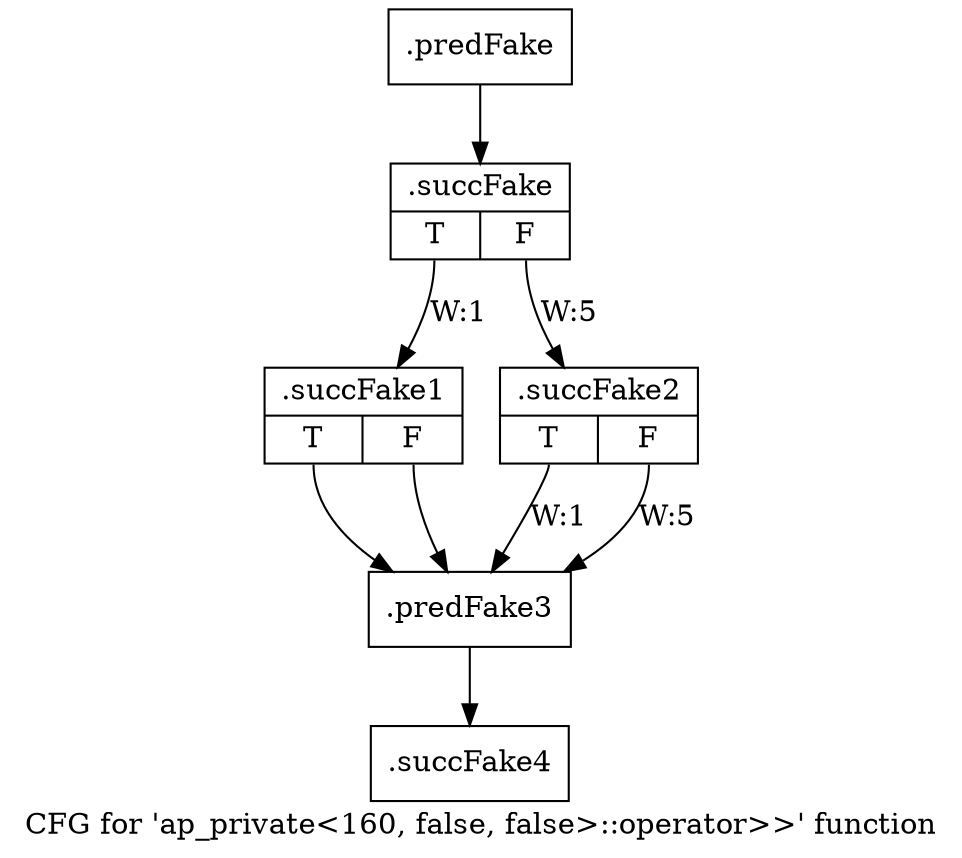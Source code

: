 digraph "CFG for 'ap_private\<160, false, false\>::operator\>\>' function" {
	label="CFG for 'ap_private\<160, false, false\>::operator\>\>' function";

	Node0x59f6f40 [shape=record,filename="",linenumber="",label="{.predFake}"];
	Node0x59f6f40 -> Node0x61677a0[ callList="" memoryops="" filename="/mnt/xilinx/Vitis_HLS/2021.2/include/etc/ap_private.h" execusionnum="4"];
	Node0x61677a0 [shape=record,filename="/mnt/xilinx/Vitis_HLS/2021.2/include/etc/ap_private.h",linenumber="4116",label="{.succFake|{<s0>T|<s1>F}}"];
	Node0x61677a0:s0 -> Node0x61677f0[label="W:1" callList="" memoryops="" filename="/mnt/xilinx/Vitis_HLS/2021.2/include/etc/ap_private.h" execusionnum="0"];
	Node0x61677a0:s1 -> Node0x61678d0[label="W:5" callList="" memoryops="" filename="/mnt/xilinx/Vitis_HLS/2021.2/include/etc/ap_private.h" execusionnum="4"];
	Node0x61677f0 [shape=record,filename="/mnt/xilinx/Vitis_HLS/2021.2/include/etc/ap_private.h",linenumber="4116",label="{.succFake1|{<s0>T|<s1>F}}"];
	Node0x61677f0:s0 -> Node0x59f7170[ callList="" memoryops="" filename="/mnt/xilinx/Vitis_HLS/2021.2/include/etc/ap_private.h" execusionnum="0"];
	Node0x61677f0:s1 -> Node0x59f7170[ callList="" memoryops="" filename="/mnt/xilinx/Vitis_HLS/2021.2/include/etc/ap_private.h" execusionnum="0"];
	Node0x61678d0 [shape=record,filename="/mnt/xilinx/Vitis_HLS/2021.2/include/etc/ap_private.h",linenumber="4116",label="{.succFake2|{<s0>T|<s1>F}}"];
	Node0x61678d0:s0 -> Node0x59f7170[label="W:1" callList="" memoryops="" filename="/mnt/xilinx/Vitis_HLS/2021.2/include/etc/ap_private.h" execusionnum="0"];
	Node0x61678d0:s1 -> Node0x59f7170[label="W:5" callList="" memoryops="" filename="/mnt/xilinx/Vitis_HLS/2021.2/include/etc/ap_private.h" execusionnum="4"];
	Node0x59f7170 [shape=record,filename="/mnt/xilinx/Vitis_HLS/2021.2/include/etc/ap_private.h",linenumber="4116",label="{.predFake3}"];
	Node0x59f7170 -> Node0x6167ac0[ callList="" memoryops="" filename="/mnt/xilinx/Vitis_HLS/2021.2/include/etc/ap_private.h" execusionnum="4"];
	Node0x6167ac0 [shape=record,filename="/mnt/xilinx/Vitis_HLS/2021.2/include/etc/ap_private.h",linenumber="4116",label="{.succFake4}"];
}
